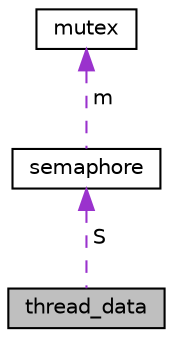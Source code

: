 digraph "thread_data"
{
  edge [fontname="Helvetica",fontsize="10",labelfontname="Helvetica",labelfontsize="10"];
  node [fontname="Helvetica",fontsize="10",shape=record];
  Node1 [label="thread_data",height=0.2,width=0.4,color="black", fillcolor="grey75", style="filled", fontcolor="black"];
  Node2 -> Node1 [dir="back",color="darkorchid3",fontsize="10",style="dashed",label=" S" ];
  Node2 [label="semaphore",height=0.2,width=0.4,color="black", fillcolor="white", style="filled",URL="$structsemaphore.html"];
  Node3 -> Node2 [dir="back",color="darkorchid3",fontsize="10",style="dashed",label=" m" ];
  Node3 [label="mutex",height=0.2,width=0.4,color="black", fillcolor="white", style="filled",URL="$structmutex.html"];
}
